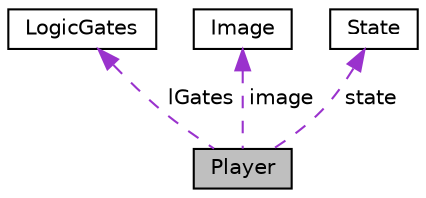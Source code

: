 digraph "Player"
{
  edge [fontname="Helvetica",fontsize="10",labelfontname="Helvetica",labelfontsize="10"];
  node [fontname="Helvetica",fontsize="10",shape=record];
  Node1 [label="Player",height=0.2,width=0.4,color="black", fillcolor="grey75", style="filled" fontcolor="black"];
  Node2 -> Node1 [dir="back",color="darkorchid3",fontsize="10",style="dashed",label=" lGates" ];
  Node2 [label="LogicGates",height=0.2,width=0.4,color="black", fillcolor="white", style="filled",URL="$struct_logic_gates.html"];
  Node3 -> Node1 [dir="back",color="darkorchid3",fontsize="10",style="dashed",label=" image" ];
  Node3 [label="Image",height=0.2,width=0.4,color="black", fillcolor="white", style="filled",URL="$struct_image.html"];
  Node4 -> Node1 [dir="back",color="darkorchid3",fontsize="10",style="dashed",label=" state" ];
  Node4 [label="State",height=0.2,width=0.4,color="black", fillcolor="white", style="filled",URL="$struct_state.html"];
}
